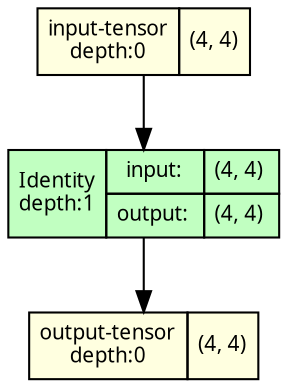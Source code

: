 strict digraph IdentityModel {
	graph [ordering=in size="12.0,12.0"]
	node [align=left fontname="Linux libertine" fontsize=10 height=0.2 margin=0 ranksep=0.1 shape=plaintext style=filled]
	edge [fontsize=10]
	0 [label=<
                    <TABLE BORDER="0" CELLBORDER="1" CELLSPACING="0" CELLPADDING="4">
                    <TR><TD>input-tensor<BR/>depth:0</TD><TD>(4, 4)</TD></TR>
                    </TABLE>> fillcolor=lightyellow]
	1 [label=<
                    <TABLE BORDER="0" CELLBORDER="1" CELLSPACING="0" CELLPADDING="4">
                    <TR>
                        <TD ROWSPAN="2">Identity<BR/>depth:1</TD>
                        <TD COLSPAN="2">input:</TD>
                        <TD COLSPAN="2">(4, 4) </TD>
                    </TR>
                    <TR>
                        <TD COLSPAN="2">output: </TD>
                        <TD COLSPAN="2">(4, 4) </TD>
                    </TR>
                    </TABLE>> fillcolor=darkseagreen1]
	2 [label=<
                    <TABLE BORDER="0" CELLBORDER="1" CELLSPACING="0" CELLPADDING="4">
                    <TR><TD>output-tensor<BR/>depth:0</TD><TD>(4, 4)</TD></TR>
                    </TABLE>> fillcolor=lightyellow]
	0 -> 1
	1 -> 2
}
